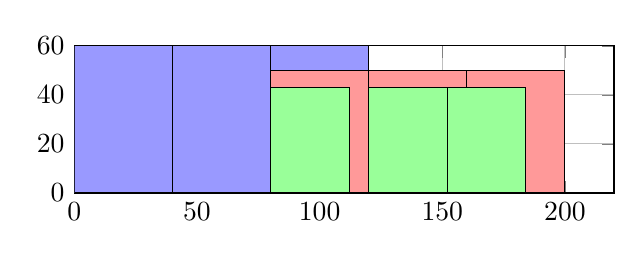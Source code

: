 \begin{tikzpicture}
	\begin{axis}[axis equal image, xmin=0, xmax=220, ymin=0, ymax=60, grid=major]
		\filldraw[draw=black,fill=blue!40,pattern=,pattern color=blue!40](axis cs:0.0,0.0) rectangle (axis cs:40.0,60.0);		\filldraw[draw=black,fill=blue!40,pattern=,pattern color=blue!40](axis cs:40.0,0.0) rectangle (axis cs:80.0,60.0);		\filldraw[draw=black,fill=blue!40,pattern=,pattern color=blue!40](axis cs:80,0) rectangle (axis cs:120,60);		\filldraw[draw=black,fill=red!40,pattern=,pattern color=red!40](axis cs:80.0,0.0) rectangle (axis cs:120.0,50.0);		\filldraw[draw=black,fill=red!40,pattern=,pattern color=red!40](axis cs:120.0,0.0) rectangle (axis cs:160.0,50.0);		\filldraw[draw=black,fill=red!40,pattern=,pattern color=red!40](axis cs:160.0,0.0) rectangle (axis cs:200.0,50.0);		\filldraw[draw=black,fill=green!40,pattern=,pattern color=green!40](axis cs:80.0,0.0) rectangle (axis cs:112.0,43.0);		\filldraw[draw=black,fill=green!40,pattern=,pattern color=green!40](axis cs:120.0,0.0) rectangle (axis cs:152.0,43.0);		\filldraw[draw=black,fill=green!40,pattern=,pattern color=green!40](axis cs:152.0,0.0) rectangle (axis cs:184.0,43.0);	\end{axis}
\end{tikzpicture}